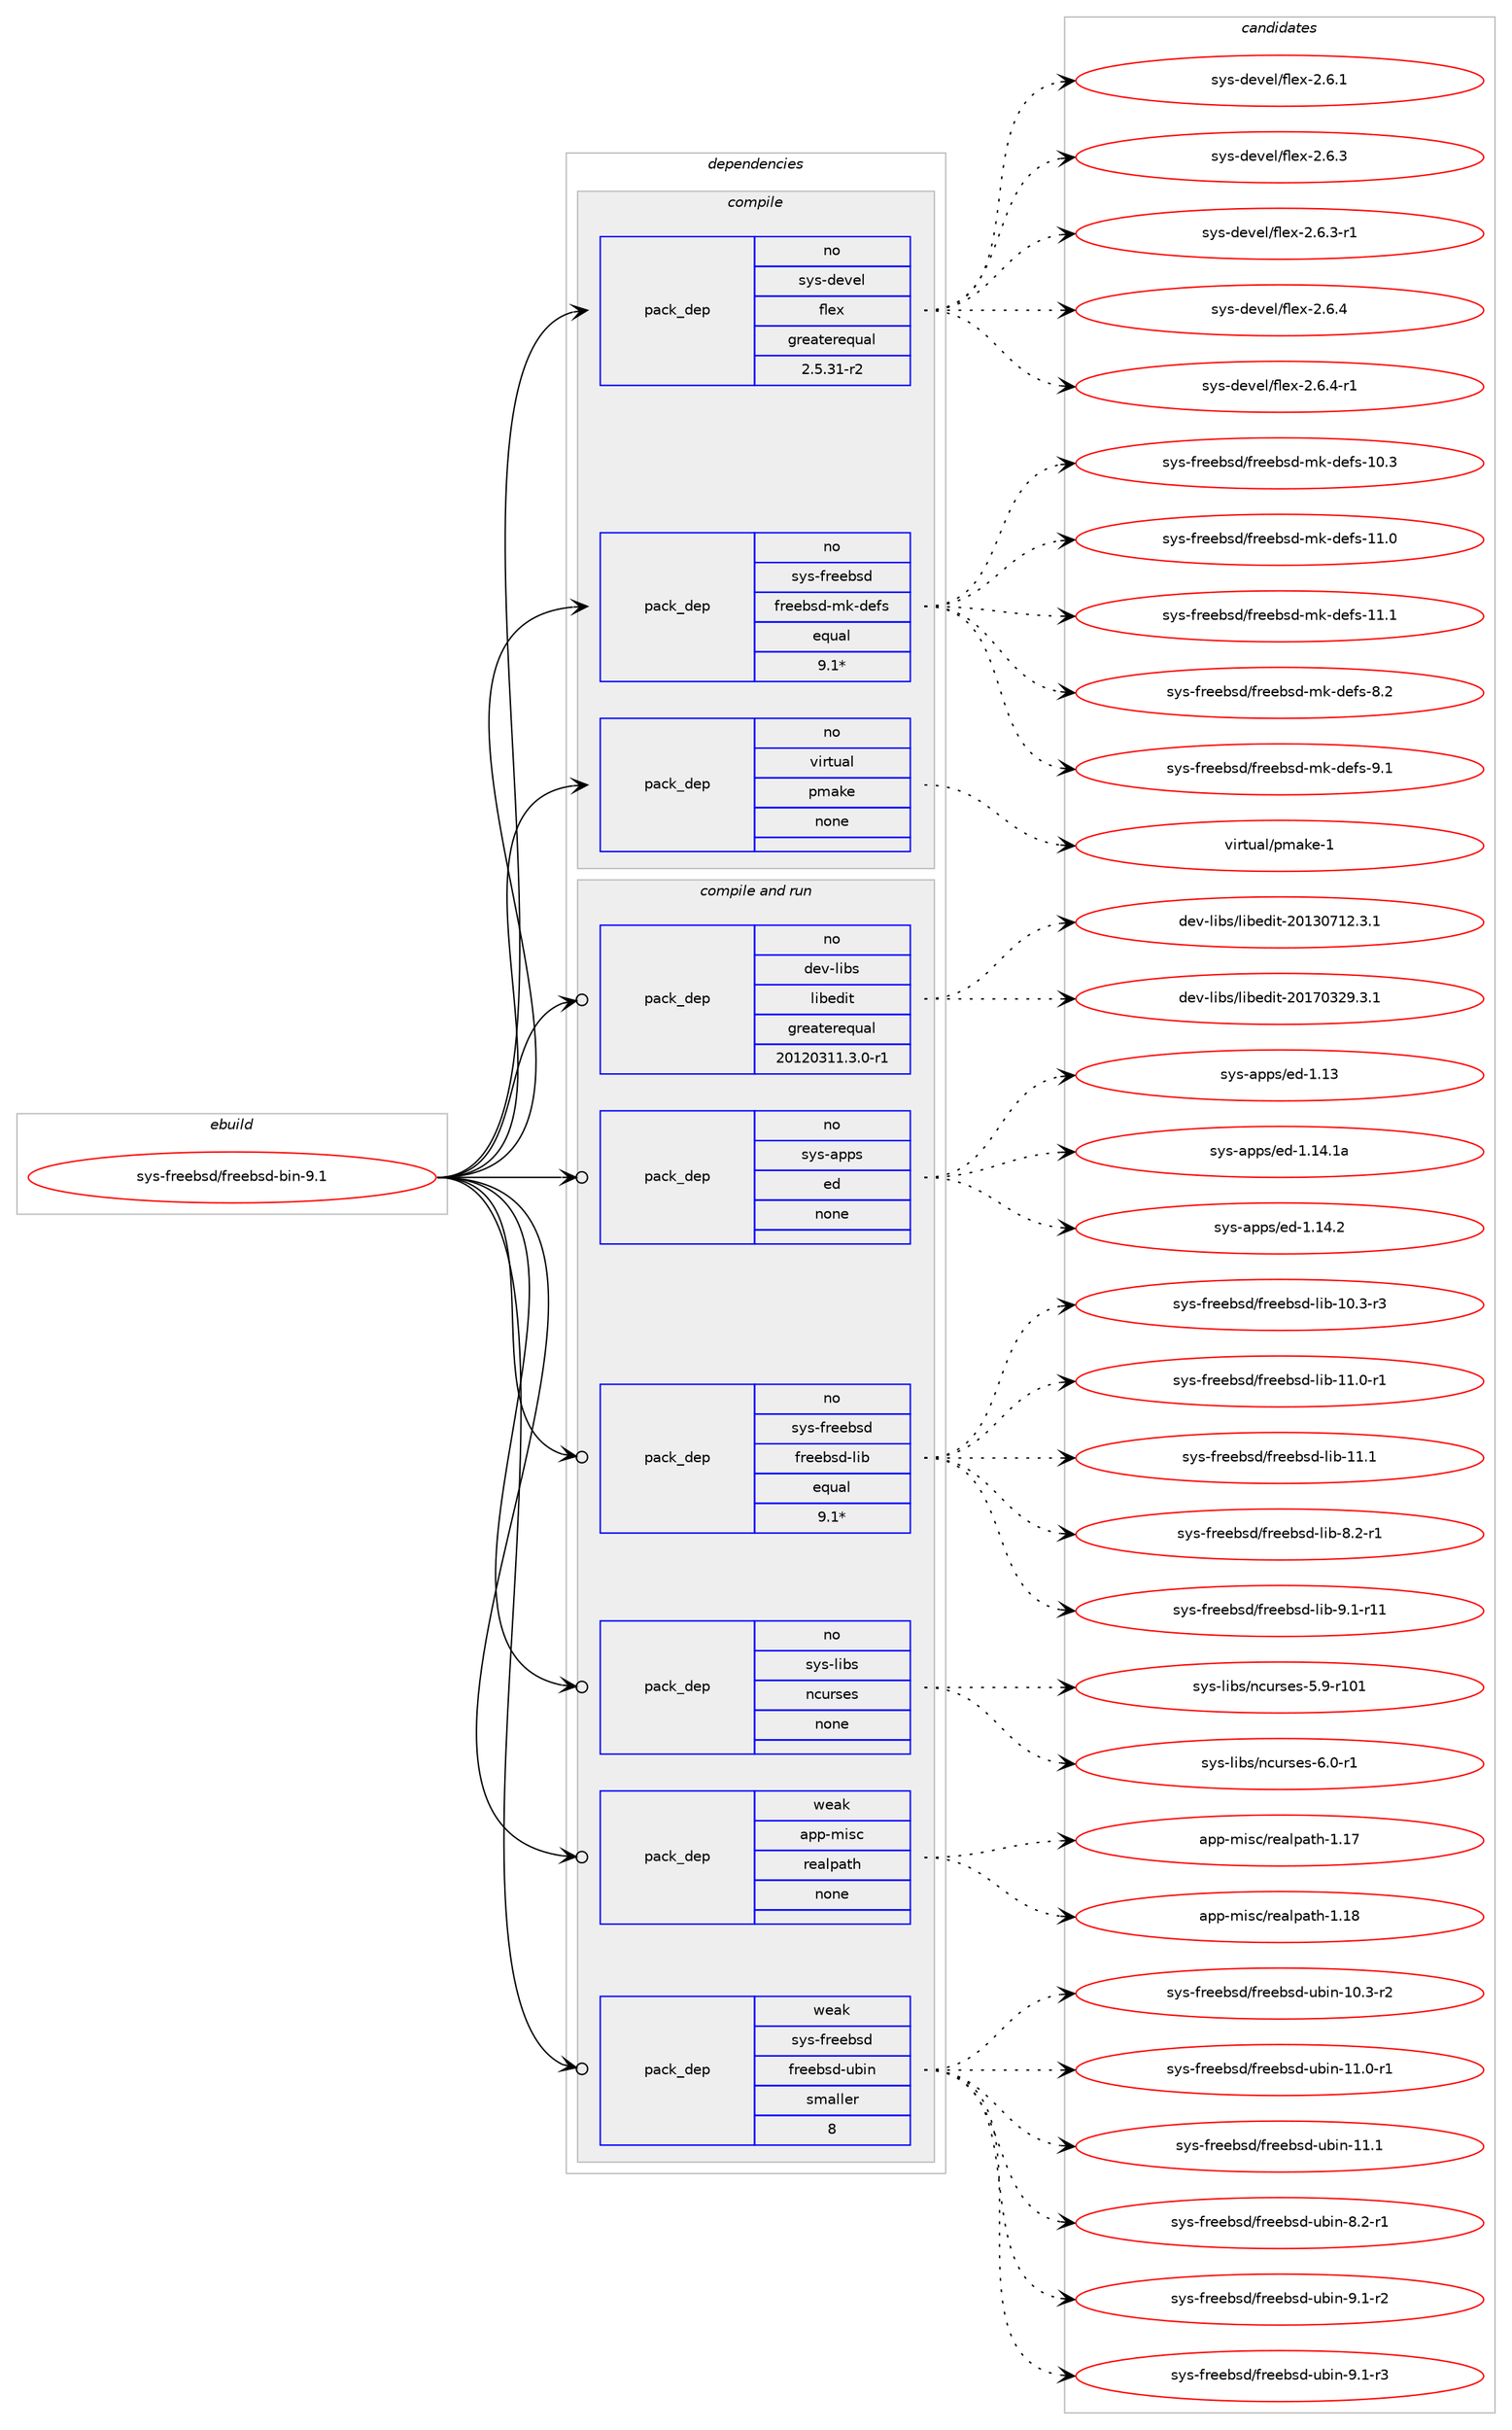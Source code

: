 digraph prolog {

# *************
# Graph options
# *************

newrank=true;
concentrate=true;
compound=true;
graph [rankdir=LR,fontname=Helvetica,fontsize=10,ranksep=1.5];#, ranksep=2.5, nodesep=0.2];
edge  [arrowhead=vee];
node  [fontname=Helvetica,fontsize=10];

# **********
# The ebuild
# **********

subgraph cluster_leftcol {
color=gray;
rank=same;
label=<<i>ebuild</i>>;
id [label="sys-freebsd/freebsd-bin-9.1", color=red, width=4, href="../sys-freebsd/freebsd-bin-9.1.svg"];
}

# ****************
# The dependencies
# ****************

subgraph cluster_midcol {
color=gray;
label=<<i>dependencies</i>>;
subgraph cluster_compile {
fillcolor="#eeeeee";
style=filled;
label=<<i>compile</i>>;
subgraph pack361184 {
dependency486158 [label=<<TABLE BORDER="0" CELLBORDER="1" CELLSPACING="0" CELLPADDING="4" WIDTH="220"><TR><TD ROWSPAN="6" CELLPADDING="30">pack_dep</TD></TR><TR><TD WIDTH="110">no</TD></TR><TR><TD>sys-devel</TD></TR><TR><TD>flex</TD></TR><TR><TD>greaterequal</TD></TR><TR><TD>2.5.31-r2</TD></TR></TABLE>>, shape=none, color=blue];
}
id:e -> dependency486158:w [weight=20,style="solid",arrowhead="vee"];
subgraph pack361185 {
dependency486159 [label=<<TABLE BORDER="0" CELLBORDER="1" CELLSPACING="0" CELLPADDING="4" WIDTH="220"><TR><TD ROWSPAN="6" CELLPADDING="30">pack_dep</TD></TR><TR><TD WIDTH="110">no</TD></TR><TR><TD>sys-freebsd</TD></TR><TR><TD>freebsd-mk-defs</TD></TR><TR><TD>equal</TD></TR><TR><TD>9.1*</TD></TR></TABLE>>, shape=none, color=blue];
}
id:e -> dependency486159:w [weight=20,style="solid",arrowhead="vee"];
subgraph pack361186 {
dependency486160 [label=<<TABLE BORDER="0" CELLBORDER="1" CELLSPACING="0" CELLPADDING="4" WIDTH="220"><TR><TD ROWSPAN="6" CELLPADDING="30">pack_dep</TD></TR><TR><TD WIDTH="110">no</TD></TR><TR><TD>virtual</TD></TR><TR><TD>pmake</TD></TR><TR><TD>none</TD></TR><TR><TD></TD></TR></TABLE>>, shape=none, color=blue];
}
id:e -> dependency486160:w [weight=20,style="solid",arrowhead="vee"];
}
subgraph cluster_compileandrun {
fillcolor="#eeeeee";
style=filled;
label=<<i>compile and run</i>>;
subgraph pack361187 {
dependency486161 [label=<<TABLE BORDER="0" CELLBORDER="1" CELLSPACING="0" CELLPADDING="4" WIDTH="220"><TR><TD ROWSPAN="6" CELLPADDING="30">pack_dep</TD></TR><TR><TD WIDTH="110">no</TD></TR><TR><TD>dev-libs</TD></TR><TR><TD>libedit</TD></TR><TR><TD>greaterequal</TD></TR><TR><TD>20120311.3.0-r1</TD></TR></TABLE>>, shape=none, color=blue];
}
id:e -> dependency486161:w [weight=20,style="solid",arrowhead="odotvee"];
subgraph pack361188 {
dependency486162 [label=<<TABLE BORDER="0" CELLBORDER="1" CELLSPACING="0" CELLPADDING="4" WIDTH="220"><TR><TD ROWSPAN="6" CELLPADDING="30">pack_dep</TD></TR><TR><TD WIDTH="110">no</TD></TR><TR><TD>sys-apps</TD></TR><TR><TD>ed</TD></TR><TR><TD>none</TD></TR><TR><TD></TD></TR></TABLE>>, shape=none, color=blue];
}
id:e -> dependency486162:w [weight=20,style="solid",arrowhead="odotvee"];
subgraph pack361189 {
dependency486163 [label=<<TABLE BORDER="0" CELLBORDER="1" CELLSPACING="0" CELLPADDING="4" WIDTH="220"><TR><TD ROWSPAN="6" CELLPADDING="30">pack_dep</TD></TR><TR><TD WIDTH="110">no</TD></TR><TR><TD>sys-freebsd</TD></TR><TR><TD>freebsd-lib</TD></TR><TR><TD>equal</TD></TR><TR><TD>9.1*</TD></TR></TABLE>>, shape=none, color=blue];
}
id:e -> dependency486163:w [weight=20,style="solid",arrowhead="odotvee"];
subgraph pack361190 {
dependency486164 [label=<<TABLE BORDER="0" CELLBORDER="1" CELLSPACING="0" CELLPADDING="4" WIDTH="220"><TR><TD ROWSPAN="6" CELLPADDING="30">pack_dep</TD></TR><TR><TD WIDTH="110">no</TD></TR><TR><TD>sys-libs</TD></TR><TR><TD>ncurses</TD></TR><TR><TD>none</TD></TR><TR><TD></TD></TR></TABLE>>, shape=none, color=blue];
}
id:e -> dependency486164:w [weight=20,style="solid",arrowhead="odotvee"];
subgraph pack361191 {
dependency486165 [label=<<TABLE BORDER="0" CELLBORDER="1" CELLSPACING="0" CELLPADDING="4" WIDTH="220"><TR><TD ROWSPAN="6" CELLPADDING="30">pack_dep</TD></TR><TR><TD WIDTH="110">weak</TD></TR><TR><TD>app-misc</TD></TR><TR><TD>realpath</TD></TR><TR><TD>none</TD></TR><TR><TD></TD></TR></TABLE>>, shape=none, color=blue];
}
id:e -> dependency486165:w [weight=20,style="solid",arrowhead="odotvee"];
subgraph pack361192 {
dependency486166 [label=<<TABLE BORDER="0" CELLBORDER="1" CELLSPACING="0" CELLPADDING="4" WIDTH="220"><TR><TD ROWSPAN="6" CELLPADDING="30">pack_dep</TD></TR><TR><TD WIDTH="110">weak</TD></TR><TR><TD>sys-freebsd</TD></TR><TR><TD>freebsd-ubin</TD></TR><TR><TD>smaller</TD></TR><TR><TD>8</TD></TR></TABLE>>, shape=none, color=blue];
}
id:e -> dependency486166:w [weight=20,style="solid",arrowhead="odotvee"];
}
subgraph cluster_run {
fillcolor="#eeeeee";
style=filled;
label=<<i>run</i>>;
}
}

# **************
# The candidates
# **************

subgraph cluster_choices {
rank=same;
color=gray;
label=<<i>candidates</i>>;

subgraph choice361184 {
color=black;
nodesep=1;
choice1151211154510010111810110847102108101120455046544649 [label="sys-devel/flex-2.6.1", color=red, width=4,href="../sys-devel/flex-2.6.1.svg"];
choice1151211154510010111810110847102108101120455046544651 [label="sys-devel/flex-2.6.3", color=red, width=4,href="../sys-devel/flex-2.6.3.svg"];
choice11512111545100101118101108471021081011204550465446514511449 [label="sys-devel/flex-2.6.3-r1", color=red, width=4,href="../sys-devel/flex-2.6.3-r1.svg"];
choice1151211154510010111810110847102108101120455046544652 [label="sys-devel/flex-2.6.4", color=red, width=4,href="../sys-devel/flex-2.6.4.svg"];
choice11512111545100101118101108471021081011204550465446524511449 [label="sys-devel/flex-2.6.4-r1", color=red, width=4,href="../sys-devel/flex-2.6.4-r1.svg"];
dependency486158:e -> choice1151211154510010111810110847102108101120455046544649:w [style=dotted,weight="100"];
dependency486158:e -> choice1151211154510010111810110847102108101120455046544651:w [style=dotted,weight="100"];
dependency486158:e -> choice11512111545100101118101108471021081011204550465446514511449:w [style=dotted,weight="100"];
dependency486158:e -> choice1151211154510010111810110847102108101120455046544652:w [style=dotted,weight="100"];
dependency486158:e -> choice11512111545100101118101108471021081011204550465446524511449:w [style=dotted,weight="100"];
}
subgraph choice361185 {
color=black;
nodesep=1;
choice1151211154510211410110198115100471021141011019811510045109107451001011021154549484651 [label="sys-freebsd/freebsd-mk-defs-10.3", color=red, width=4,href="../sys-freebsd/freebsd-mk-defs-10.3.svg"];
choice1151211154510211410110198115100471021141011019811510045109107451001011021154549494648 [label="sys-freebsd/freebsd-mk-defs-11.0", color=red, width=4,href="../sys-freebsd/freebsd-mk-defs-11.0.svg"];
choice1151211154510211410110198115100471021141011019811510045109107451001011021154549494649 [label="sys-freebsd/freebsd-mk-defs-11.1", color=red, width=4,href="../sys-freebsd/freebsd-mk-defs-11.1.svg"];
choice11512111545102114101101981151004710211410110198115100451091074510010110211545564650 [label="sys-freebsd/freebsd-mk-defs-8.2", color=red, width=4,href="../sys-freebsd/freebsd-mk-defs-8.2.svg"];
choice11512111545102114101101981151004710211410110198115100451091074510010110211545574649 [label="sys-freebsd/freebsd-mk-defs-9.1", color=red, width=4,href="../sys-freebsd/freebsd-mk-defs-9.1.svg"];
dependency486159:e -> choice1151211154510211410110198115100471021141011019811510045109107451001011021154549484651:w [style=dotted,weight="100"];
dependency486159:e -> choice1151211154510211410110198115100471021141011019811510045109107451001011021154549494648:w [style=dotted,weight="100"];
dependency486159:e -> choice1151211154510211410110198115100471021141011019811510045109107451001011021154549494649:w [style=dotted,weight="100"];
dependency486159:e -> choice11512111545102114101101981151004710211410110198115100451091074510010110211545564650:w [style=dotted,weight="100"];
dependency486159:e -> choice11512111545102114101101981151004710211410110198115100451091074510010110211545574649:w [style=dotted,weight="100"];
}
subgraph choice361186 {
color=black;
nodesep=1;
choice1181051141161179710847112109971071014549 [label="virtual/pmake-1", color=red, width=4,href="../virtual/pmake-1.svg"];
dependency486160:e -> choice1181051141161179710847112109971071014549:w [style=dotted,weight="100"];
}
subgraph choice361187 {
color=black;
nodesep=1;
choice1001011184510810598115471081059810110010511645504849514855495046514649 [label="dev-libs/libedit-20130712.3.1", color=red, width=4,href="../dev-libs/libedit-20130712.3.1.svg"];
choice1001011184510810598115471081059810110010511645504849554851505746514649 [label="dev-libs/libedit-20170329.3.1", color=red, width=4,href="../dev-libs/libedit-20170329.3.1.svg"];
dependency486161:e -> choice1001011184510810598115471081059810110010511645504849514855495046514649:w [style=dotted,weight="100"];
dependency486161:e -> choice1001011184510810598115471081059810110010511645504849554851505746514649:w [style=dotted,weight="100"];
}
subgraph choice361188 {
color=black;
nodesep=1;
choice1151211154597112112115471011004549464951 [label="sys-apps/ed-1.13", color=red, width=4,href="../sys-apps/ed-1.13.svg"];
choice1151211154597112112115471011004549464952464997 [label="sys-apps/ed-1.14.1a", color=red, width=4,href="../sys-apps/ed-1.14.1a.svg"];
choice11512111545971121121154710110045494649524650 [label="sys-apps/ed-1.14.2", color=red, width=4,href="../sys-apps/ed-1.14.2.svg"];
dependency486162:e -> choice1151211154597112112115471011004549464951:w [style=dotted,weight="100"];
dependency486162:e -> choice1151211154597112112115471011004549464952464997:w [style=dotted,weight="100"];
dependency486162:e -> choice11512111545971121121154710110045494649524650:w [style=dotted,weight="100"];
}
subgraph choice361189 {
color=black;
nodesep=1;
choice11512111545102114101101981151004710211410110198115100451081059845494846514511451 [label="sys-freebsd/freebsd-lib-10.3-r3", color=red, width=4,href="../sys-freebsd/freebsd-lib-10.3-r3.svg"];
choice11512111545102114101101981151004710211410110198115100451081059845494946484511449 [label="sys-freebsd/freebsd-lib-11.0-r1", color=red, width=4,href="../sys-freebsd/freebsd-lib-11.0-r1.svg"];
choice1151211154510211410110198115100471021141011019811510045108105984549494649 [label="sys-freebsd/freebsd-lib-11.1", color=red, width=4,href="../sys-freebsd/freebsd-lib-11.1.svg"];
choice115121115451021141011019811510047102114101101981151004510810598455646504511449 [label="sys-freebsd/freebsd-lib-8.2-r1", color=red, width=4,href="../sys-freebsd/freebsd-lib-8.2-r1.svg"];
choice11512111545102114101101981151004710211410110198115100451081059845574649451144949 [label="sys-freebsd/freebsd-lib-9.1-r11", color=red, width=4,href="../sys-freebsd/freebsd-lib-9.1-r11.svg"];
dependency486163:e -> choice11512111545102114101101981151004710211410110198115100451081059845494846514511451:w [style=dotted,weight="100"];
dependency486163:e -> choice11512111545102114101101981151004710211410110198115100451081059845494946484511449:w [style=dotted,weight="100"];
dependency486163:e -> choice1151211154510211410110198115100471021141011019811510045108105984549494649:w [style=dotted,weight="100"];
dependency486163:e -> choice115121115451021141011019811510047102114101101981151004510810598455646504511449:w [style=dotted,weight="100"];
dependency486163:e -> choice11512111545102114101101981151004710211410110198115100451081059845574649451144949:w [style=dotted,weight="100"];
}
subgraph choice361190 {
color=black;
nodesep=1;
choice115121115451081059811547110991171141151011154553465745114494849 [label="sys-libs/ncurses-5.9-r101", color=red, width=4,href="../sys-libs/ncurses-5.9-r101.svg"];
choice11512111545108105981154711099117114115101115455446484511449 [label="sys-libs/ncurses-6.0-r1", color=red, width=4,href="../sys-libs/ncurses-6.0-r1.svg"];
dependency486164:e -> choice115121115451081059811547110991171141151011154553465745114494849:w [style=dotted,weight="100"];
dependency486164:e -> choice11512111545108105981154711099117114115101115455446484511449:w [style=dotted,weight="100"];
}
subgraph choice361191 {
color=black;
nodesep=1;
choice9711211245109105115994711410197108112971161044549464955 [label="app-misc/realpath-1.17", color=red, width=4,href="../app-misc/realpath-1.17.svg"];
choice9711211245109105115994711410197108112971161044549464956 [label="app-misc/realpath-1.18", color=red, width=4,href="../app-misc/realpath-1.18.svg"];
dependency486165:e -> choice9711211245109105115994711410197108112971161044549464955:w [style=dotted,weight="100"];
dependency486165:e -> choice9711211245109105115994711410197108112971161044549464956:w [style=dotted,weight="100"];
}
subgraph choice361192 {
color=black;
nodesep=1;
choice11512111545102114101101981151004710211410110198115100451179810511045494846514511450 [label="sys-freebsd/freebsd-ubin-10.3-r2", color=red, width=4,href="../sys-freebsd/freebsd-ubin-10.3-r2.svg"];
choice11512111545102114101101981151004710211410110198115100451179810511045494946484511449 [label="sys-freebsd/freebsd-ubin-11.0-r1", color=red, width=4,href="../sys-freebsd/freebsd-ubin-11.0-r1.svg"];
choice1151211154510211410110198115100471021141011019811510045117981051104549494649 [label="sys-freebsd/freebsd-ubin-11.1", color=red, width=4,href="../sys-freebsd/freebsd-ubin-11.1.svg"];
choice115121115451021141011019811510047102114101101981151004511798105110455646504511449 [label="sys-freebsd/freebsd-ubin-8.2-r1", color=red, width=4,href="../sys-freebsd/freebsd-ubin-8.2-r1.svg"];
choice115121115451021141011019811510047102114101101981151004511798105110455746494511450 [label="sys-freebsd/freebsd-ubin-9.1-r2", color=red, width=4,href="../sys-freebsd/freebsd-ubin-9.1-r2.svg"];
choice115121115451021141011019811510047102114101101981151004511798105110455746494511451 [label="sys-freebsd/freebsd-ubin-9.1-r3", color=red, width=4,href="../sys-freebsd/freebsd-ubin-9.1-r3.svg"];
dependency486166:e -> choice11512111545102114101101981151004710211410110198115100451179810511045494846514511450:w [style=dotted,weight="100"];
dependency486166:e -> choice11512111545102114101101981151004710211410110198115100451179810511045494946484511449:w [style=dotted,weight="100"];
dependency486166:e -> choice1151211154510211410110198115100471021141011019811510045117981051104549494649:w [style=dotted,weight="100"];
dependency486166:e -> choice115121115451021141011019811510047102114101101981151004511798105110455646504511449:w [style=dotted,weight="100"];
dependency486166:e -> choice115121115451021141011019811510047102114101101981151004511798105110455746494511450:w [style=dotted,weight="100"];
dependency486166:e -> choice115121115451021141011019811510047102114101101981151004511798105110455746494511451:w [style=dotted,weight="100"];
}
}

}

